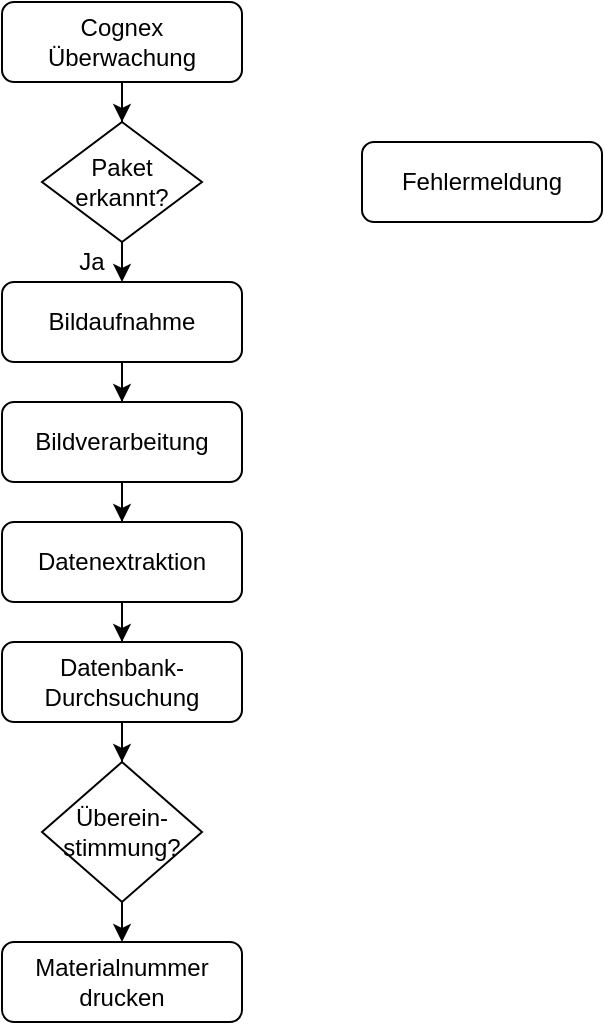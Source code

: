 <mxfile version="21.7.5" type="github">
  <diagram name="Page-1" id="0y1PFx-NOf0PoDgg6FfD">
    <mxGraphModel dx="989" dy="574" grid="1" gridSize="10" guides="1" tooltips="1" connect="1" arrows="1" fold="1" page="1" pageScale="1" pageWidth="850" pageHeight="1100" math="0" shadow="0">
      <root>
        <mxCell id="0" />
        <mxCell id="1" parent="0" />
        <mxCell id="4Gej_UBQiB_SUjY5_FZq-10" style="edgeStyle=orthogonalEdgeStyle;rounded=0;orthogonalLoop=1;jettySize=auto;html=1;entryX=0.5;entryY=0;entryDx=0;entryDy=0;" edge="1" parent="1" source="4Gej_UBQiB_SUjY5_FZq-1" target="4Gej_UBQiB_SUjY5_FZq-9">
          <mxGeometry relative="1" as="geometry" />
        </mxCell>
        <mxCell id="4Gej_UBQiB_SUjY5_FZq-1" value="&lt;div&gt;Cognex&lt;/div&gt;&lt;div&gt;Überwachung&lt;br&gt;&lt;/div&gt;" style="rounded=1;whiteSpace=wrap;html=1;" vertex="1" parent="1">
          <mxGeometry x="340" y="80" width="120" height="40" as="geometry" />
        </mxCell>
        <mxCell id="4Gej_UBQiB_SUjY5_FZq-12" style="edgeStyle=orthogonalEdgeStyle;rounded=0;orthogonalLoop=1;jettySize=auto;html=1;" edge="1" parent="1" source="4Gej_UBQiB_SUjY5_FZq-2" target="4Gej_UBQiB_SUjY5_FZq-3">
          <mxGeometry relative="1" as="geometry" />
        </mxCell>
        <mxCell id="4Gej_UBQiB_SUjY5_FZq-2" value="Bildaufnahme" style="rounded=1;whiteSpace=wrap;html=1;" vertex="1" parent="1">
          <mxGeometry x="340" y="220" width="120" height="40" as="geometry" />
        </mxCell>
        <mxCell id="4Gej_UBQiB_SUjY5_FZq-13" style="edgeStyle=orthogonalEdgeStyle;rounded=0;orthogonalLoop=1;jettySize=auto;html=1;entryX=0.5;entryY=0;entryDx=0;entryDy=0;" edge="1" parent="1" source="4Gej_UBQiB_SUjY5_FZq-3" target="4Gej_UBQiB_SUjY5_FZq-4">
          <mxGeometry relative="1" as="geometry" />
        </mxCell>
        <mxCell id="4Gej_UBQiB_SUjY5_FZq-3" value="Bildverarbeitung" style="rounded=1;whiteSpace=wrap;html=1;" vertex="1" parent="1">
          <mxGeometry x="340" y="280" width="120" height="40" as="geometry" />
        </mxCell>
        <mxCell id="4Gej_UBQiB_SUjY5_FZq-14" style="edgeStyle=orthogonalEdgeStyle;rounded=0;orthogonalLoop=1;jettySize=auto;html=1;entryX=0.5;entryY=0;entryDx=0;entryDy=0;" edge="1" parent="1" source="4Gej_UBQiB_SUjY5_FZq-4" target="4Gej_UBQiB_SUjY5_FZq-5">
          <mxGeometry relative="1" as="geometry" />
        </mxCell>
        <mxCell id="4Gej_UBQiB_SUjY5_FZq-4" value="Datenextraktion" style="rounded=1;whiteSpace=wrap;html=1;" vertex="1" parent="1">
          <mxGeometry x="340" y="340" width="120" height="40" as="geometry" />
        </mxCell>
        <mxCell id="4Gej_UBQiB_SUjY5_FZq-15" style="edgeStyle=orthogonalEdgeStyle;rounded=0;orthogonalLoop=1;jettySize=auto;html=1;entryX=0.5;entryY=0;entryDx=0;entryDy=0;" edge="1" parent="1" source="4Gej_UBQiB_SUjY5_FZq-5" target="4Gej_UBQiB_SUjY5_FZq-7">
          <mxGeometry relative="1" as="geometry" />
        </mxCell>
        <mxCell id="4Gej_UBQiB_SUjY5_FZq-5" value="Datenbank-Durchsuchung" style="rounded=1;whiteSpace=wrap;html=1;" vertex="1" parent="1">
          <mxGeometry x="340" y="400" width="120" height="40" as="geometry" />
        </mxCell>
        <mxCell id="4Gej_UBQiB_SUjY5_FZq-6" value="&lt;div&gt;Materialnummer&lt;/div&gt;&lt;div&gt;drucken&lt;br&gt;&lt;/div&gt;" style="rounded=1;whiteSpace=wrap;html=1;" vertex="1" parent="1">
          <mxGeometry x="340" y="550" width="120" height="40" as="geometry" />
        </mxCell>
        <mxCell id="4Gej_UBQiB_SUjY5_FZq-17" style="edgeStyle=orthogonalEdgeStyle;rounded=0;orthogonalLoop=1;jettySize=auto;html=1;exitX=0.5;exitY=1;exitDx=0;exitDy=0;entryX=0.5;entryY=0;entryDx=0;entryDy=0;" edge="1" parent="1" source="4Gej_UBQiB_SUjY5_FZq-7" target="4Gej_UBQiB_SUjY5_FZq-6">
          <mxGeometry relative="1" as="geometry" />
        </mxCell>
        <mxCell id="4Gej_UBQiB_SUjY5_FZq-7" value="Überein-stimmung?" style="rhombus;whiteSpace=wrap;html=1;" vertex="1" parent="1">
          <mxGeometry x="360" y="460" width="80" height="70" as="geometry" />
        </mxCell>
        <mxCell id="4Gej_UBQiB_SUjY5_FZq-11" style="edgeStyle=orthogonalEdgeStyle;rounded=0;orthogonalLoop=1;jettySize=auto;html=1;exitX=0.5;exitY=1;exitDx=0;exitDy=0;entryX=0.5;entryY=0;entryDx=0;entryDy=0;" edge="1" parent="1" source="4Gej_UBQiB_SUjY5_FZq-9" target="4Gej_UBQiB_SUjY5_FZq-2">
          <mxGeometry relative="1" as="geometry" />
        </mxCell>
        <mxCell id="4Gej_UBQiB_SUjY5_FZq-9" value="&lt;div&gt;Paket&lt;/div&gt;&lt;div&gt;erkannt?&lt;br&gt;&lt;/div&gt;" style="rhombus;whiteSpace=wrap;html=1;" vertex="1" parent="1">
          <mxGeometry x="360" y="140" width="80" height="60" as="geometry" />
        </mxCell>
        <mxCell id="4Gej_UBQiB_SUjY5_FZq-16" value="Ja" style="text;strokeColor=none;align=center;fillColor=none;html=1;verticalAlign=middle;whiteSpace=wrap;rounded=0;" vertex="1" parent="1">
          <mxGeometry x="360" y="200" width="50" height="20" as="geometry" />
        </mxCell>
        <mxCell id="4Gej_UBQiB_SUjY5_FZq-19" value="Fehlermeldung" style="rounded=1;whiteSpace=wrap;html=1;" vertex="1" parent="1">
          <mxGeometry x="520" y="150" width="120" height="40" as="geometry" />
        </mxCell>
      </root>
    </mxGraphModel>
  </diagram>
</mxfile>
